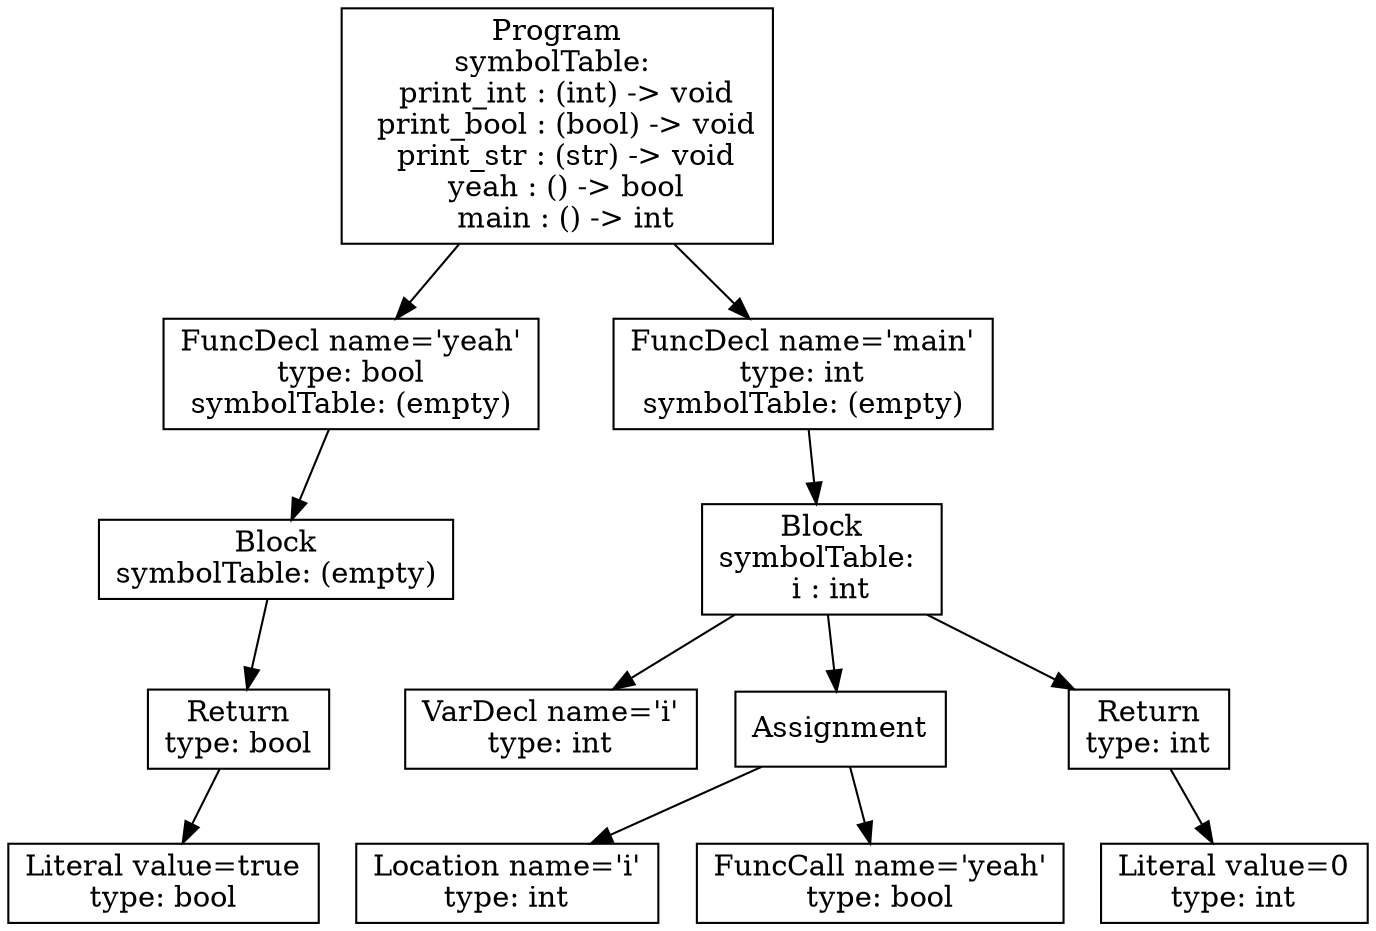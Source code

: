 digraph AST {
4 [shape=box, label="Literal value=true\ntype: bool"];
3 [shape=box, label="Return\ntype: bool"];
3 -> 4;
2 [shape=box, label="Block\nsymbolTable: (empty)"];
2 -> 3;
1 [shape=box, label="FuncDecl name='yeah'\ntype: bool\nsymbolTable: (empty)"];
1 -> 2;
7 [shape=box, label="VarDecl name='i'\ntype: int"];
9 [shape=box, label="Location name='i'\ntype: int"];
10 [shape=box, label="FuncCall name='yeah'\ntype: bool"];
8 [shape=box, label="Assignment"];
8 -> 9;
8 -> 10;
12 [shape=box, label="Literal value=0\ntype: int"];
11 [shape=box, label="Return\ntype: int"];
11 -> 12;
6 [shape=box, label="Block\nsymbolTable: \n  i : int"];
6 -> 7;
6 -> 8;
6 -> 11;
5 [shape=box, label="FuncDecl name='main'\ntype: int\nsymbolTable: (empty)"];
5 -> 6;
0 [shape=box, label="Program\nsymbolTable: \n  print_int : (int) -> void\n  print_bool : (bool) -> void\n  print_str : (str) -> void\n  yeah : () -> bool\n  main : () -> int"];
0 -> 1;
0 -> 5;
}
